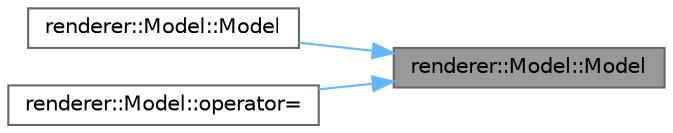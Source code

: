 digraph "renderer::Model::Model"
{
 // LATEX_PDF_SIZE
  bgcolor="transparent";
  edge [fontname=Helvetica,fontsize=10,labelfontname=Helvetica,labelfontsize=10];
  node [fontname=Helvetica,fontsize=10,shape=box,height=0.2,width=0.4];
  rankdir="RL";
  Node1 [id="Node000001",label="renderer::Model::Model",height=0.2,width=0.4,color="gray40", fillcolor="grey60", style="filled", fontcolor="black",tooltip=" "];
  Node1 -> Node2 [id="edge1_Node000001_Node000002",dir="back",color="steelblue1",style="solid",tooltip=" "];
  Node2 [id="Node000002",label="renderer::Model::Model",height=0.2,width=0.4,color="grey40", fillcolor="white", style="filled",URL="$structrenderer_1_1_model.html#ab7088a9232fa0004f6dff8080f92d475",tooltip=" "];
  Node1 -> Node3 [id="edge2_Node000001_Node000003",dir="back",color="steelblue1",style="solid",tooltip=" "];
  Node3 [id="Node000003",label="renderer::Model::operator=",height=0.2,width=0.4,color="grey40", fillcolor="white", style="filled",URL="$structrenderer_1_1_model.html#a2efeb09e6fd05f38502f0e87494b8ff3",tooltip=" "];
}
